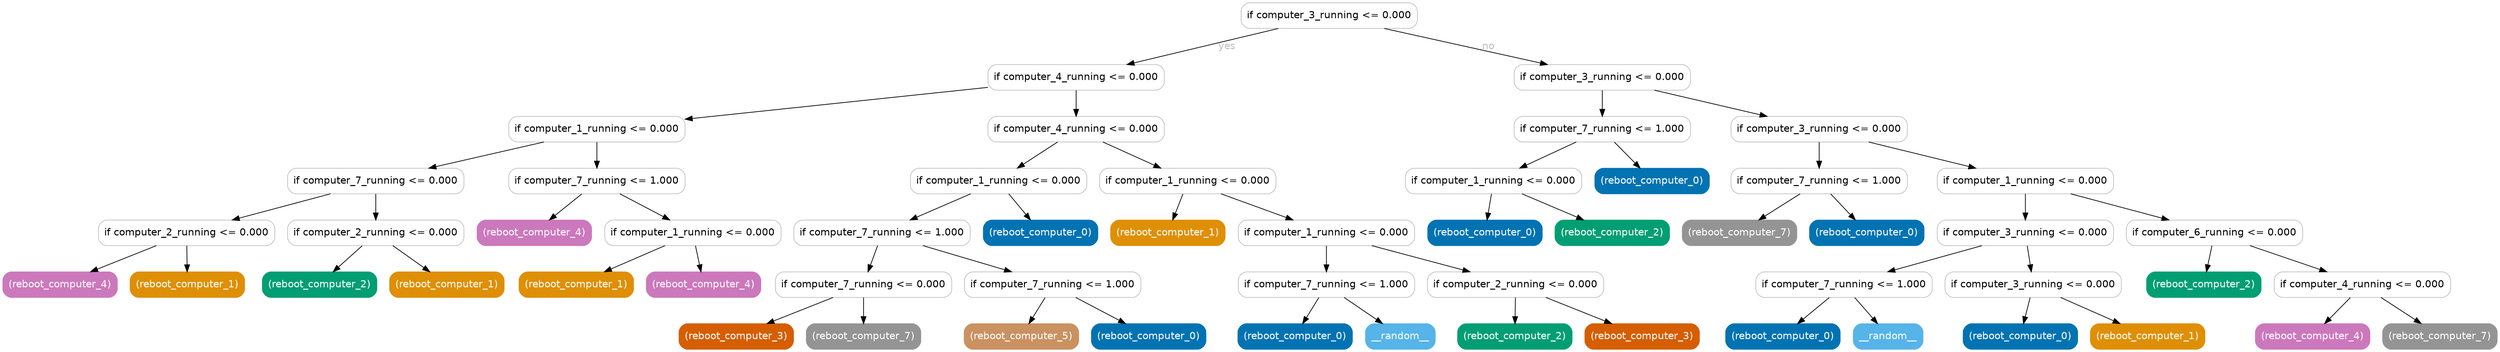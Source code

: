 digraph Tree {
	graph [bb="0,0,3508,488"];
	node [color=gray,
		fillcolor=white,
		fontname=helvetica,
		label="\N",
		shape=box,
		style="filled, rounded"
	];
	edge [fontname=helvetica];
	0	[height=0.5,
		label="if computer_3_running <= 0.000",
		pos="1865.5,470",
		width=3.4444];
	1	[height=0.5,
		label="if computer_4_running <= 0.000",
		pos="1509.5,383",
		width=3.4444];
	0 -> 1	[fontcolor=gray,
		label=yes,
		lp="1722,426.5",
		pos="e,1581,401.07 1793.9,451.9 1735.2,437.89 1652.2,418.07 1591,403.46"];
	34	[height=0.5,
		label="if computer_3_running <= 0.000",
		pos="2249.5,383",
		width=3.4444];
	0 -> 34	[fontcolor=gray,
		label=no,
		lp="2089.5,426.5",
		pos="e,2172.4,401.07 1942.7,451.9 2006.3,437.84 2096.3,417.91 2162.4,403.28"];
	2	[height=0.5,
		label="if computer_1_running <= 0.000",
		pos="835.5,310",
		width=3.4444];
	1 -> 2	[fontcolor=gray,
		pos="e,959.61,324.07 1385.5,368.94 1267.6,356.52 1090.8,337.9 969.7,325.14"];
	15	[height=0.5,
		label="if computer_4_running <= 0.000",
		pos="1509.5,310",
		width=3.4444];
	1 -> 15	[fontcolor=gray,
		pos="e,1509.5,328.03 1509.5,364.81 1509.5,356.79 1509.5,347.05 1509.5,338.07"];
	3	[height=0.5,
		label="if computer_7_running <= 0.000",
		pos="524.5,237",
		width=3.4444];
	2 -> 3	[fontcolor=gray,
		pos="e,599.19,255.05 761.01,291.99 715.29,281.56 656.61,268.16 609.14,257.32"];
	10	[height=0.5,
		label="if computer_7_running <= 1.000",
		pos="835.5,237",
		width=3.4444];
	2 -> 10	[fontcolor=gray,
		pos="e,835.5,255.03 835.5,291.81 835.5,283.79 835.5,274.05 835.5,265.07"];
	4	[height=0.5,
		label="if computer_2_running <= 0.000",
		pos="258.5,164",
		width=3.4444];
	3 -> 4	[fontcolor=gray,
		pos="e,322.62,182.11 460.79,218.99 422.16,208.68 372.73,195.49 332.4,184.72"];
	7	[height=0.5,
		label="if computer_2_running <= 0.000",
		pos="524.5,164",
		width=3.4444];
	3 -> 7	[fontcolor=gray,
		pos="e,524.5,182.03 524.5,218.81 524.5,210.79 524.5,201.05 524.5,192.07"];
	5	[color="#cc78bc",
		fillcolor="#cc78bc",
		fontcolor=white,
		height=0.5,
		label="(reboot_computer_4)",
		pos="80.5,91",
		width=2.2361];
	4 -> 5	[fontcolor=gray,
		pos="e,123.4,109.11 215.86,145.99 190.95,136.06 159.31,123.43 132.88,112.89"];
	6	[color="#de8f05",
		fillcolor="#de8f05",
		fontcolor=white,
		height=0.5,
		label="(reboot_computer_1)",
		pos="259.5,91",
		width=2.2361];
	4 -> 6	[fontcolor=gray,
		pos="e,259.26,109.03 258.74,145.81 258.86,137.79 258.99,128.05 259.12,119.07"];
	8	[color="#029e73",
		fillcolor="#029e73",
		fontcolor=white,
		height=0.5,
		label="(reboot_computer_2)",
		pos="445.5,91",
		width=2.2361];
	7 -> 8	[fontcolor=gray,
		pos="e,464.45,109.03 505.38,145.81 495.38,136.83 482.99,125.69 472.08,115.89"];
	9	[color="#de8f05",
		fillcolor="#de8f05",
		fontcolor=white,
		height=0.5,
		label="(reboot_computer_1)",
		pos="624.5,91",
		width=2.2361];
	7 -> 9	[fontcolor=gray,
		pos="e,600.4,109.11 548.45,145.99 561.47,136.75 577.75,125.19 591.91,115.14"];
	11	[color="#cc78bc",
		fillcolor="#cc78bc",
		fontcolor=white,
		height=0.5,
		label="(reboot_computer_4)",
		pos="747.5,164",
		width=2.2361];
	10 -> 11	[fontcolor=gray,
		pos="e,768.61,182.03 814.2,218.81 802.85,209.66 788.72,198.26 776.4,188.32"];
	12	[height=0.5,
		label="if computer_1_running <= 0.000",
		pos="970.5,164",
		width=3.4444];
	10 -> 12	[fontcolor=gray,
		pos="e,937.96,182.11 867.84,218.99 886.15,209.36 909.26,197.21 928.92,186.87"];
	13	[color="#de8f05",
		fillcolor="#de8f05",
		fontcolor=white,
		height=0.5,
		label="(reboot_computer_1)",
		pos="806.5,91",
		width=2.2361];
	12 -> 13	[fontcolor=gray,
		pos="e,846.03,109.11 931.22,145.99 908.46,136.14 879.62,123.66 855.4,113.17"];
	14	[color="#cc78bc",
		fillcolor="#cc78bc",
		fontcolor=white,
		height=0.5,
		label="(reboot_computer_4)",
		pos="985.5,91",
		width=2.2361];
	12 -> 14	[fontcolor=gray,
		pos="e,981.9,109.03 974.13,145.81 975.83,137.79 977.88,128.05 979.78,119.07"];
	16	[height=0.5,
		label="if computer_1_running <= 0.000",
		pos="1400.5,237",
		width=3.4444];
	15 -> 16	[fontcolor=gray,
		pos="e,1426.8,255.11 1483.4,291.99 1468.9,282.58 1450.8,270.76 1435.2,260.57"];
	25	[height=0.5,
		label="if computer_1_running <= 0.000",
		pos="1666.5,237",
		width=3.4444];
	15 -> 25	[fontcolor=gray,
		pos="e,1628.7,255.11 1547.1,291.99 1568.8,282.19 1596.3,269.77 1619.4,259.31"];
	17	[height=0.5,
		label="if computer_7_running <= 1.000",
		pos="1236.5,164",
		width=3.4444];
	16 -> 17	[fontcolor=gray,
		pos="e,1276,182.11 1361.2,218.99 1338.5,209.14 1309.6,196.66 1285.4,186.17"];
	24	[color="#0173b2",
		fillcolor="#0173b2",
		fontcolor=white,
		height=0.5,
		label="(reboot_computer_0)",
		pos="1459.5,164",
		width=2.2361];
	16 -> 24	[fontcolor=gray,
		pos="e,1445.3,182.03 1414.8,218.81 1422,210.09 1431,199.34 1438.9,189.75"];
	18	[height=0.5,
		label="if computer_7_running <= 0.000",
		pos="1210.5,91",
		width=3.4444];
	17 -> 18	[fontcolor=gray,
		pos="e,1216.7,109.03 1230.2,145.81 1227.2,137.62 1223.5,127.62 1220.2,118.48"];
	21	[height=0.5,
		label="if computer_7_running <= 1.000",
		pos="1476.5,91",
		width=3.4444];
	17 -> 21	[fontcolor=gray,
		pos="e,1418.7,109.11 1294,145.99 1328.5,135.79 1372.5,122.77 1408.7,112.07"];
	19	[color="#d55e00",
		fillcolor="#d55e00",
		fontcolor=white,
		height=0.5,
		label="(reboot_computer_3)",
		pos="1031.5,18",
		width=2.2361];
	18 -> 19	[fontcolor=gray,
		pos="e,1074.6,36.114 1167.6,72.994 1142.6,63.055 1110.7,50.434 1084.2,39.894"];
	20	[color="#949494",
		fillcolor="#949494",
		fontcolor=white,
		height=0.5,
		label="(reboot_computer_7)",
		pos="1210.5,18",
		width=2.2361];
	18 -> 20	[fontcolor=gray,
		pos="e,1210.5,36.029 1210.5,72.813 1210.5,64.789 1210.5,55.047 1210.5,46.069"];
	22	[color="#ca9161",
		fillcolor="#ca9161",
		fontcolor=white,
		height=0.5,
		label="(reboot_computer_5)",
		pos="1432.5,18",
		width=2.2361];
	21 -> 22	[fontcolor=gray,
		pos="e,1443.1,36.029 1465.8,72.813 1460.6,64.353 1454.2,53.984 1448.4,44.612"];
	23	[color="#0173b2",
		fillcolor="#0173b2",
		fontcolor=white,
		height=0.5,
		label="(reboot_computer_0)",
		pos="1611.5,18",
		width=2.2361];
	21 -> 23	[fontcolor=gray,
		pos="e,1579,36.114 1508.8,72.994 1527.2,63.361 1550.3,51.207 1569.9,40.87"];
	26	[color="#de8f05",
		fillcolor="#de8f05",
		fontcolor=white,
		height=0.5,
		label="(reboot_computer_1)",
		pos="1638.5,164",
		width=2.2361];
	25 -> 26	[fontcolor=gray,
		pos="e,1645.2,182.03 1659.7,218.81 1656.5,210.62 1652.5,200.62 1648.9,191.48"];
	27	[height=0.5,
		label="if computer_1_running <= 0.000",
		pos="1861.5,164",
		width=3.4444];
	25 -> 27	[fontcolor=gray,
		pos="e,1814.5,182.11 1713.2,218.99 1740.7,208.97 1775.8,196.21 1804.9,185.62"];
	28	[height=0.5,
		label="if computer_7_running <= 1.000",
		pos="1861.5,91",
		width=3.4444];
	27 -> 28	[fontcolor=gray,
		pos="e,1861.5,109.03 1861.5,145.81 1861.5,137.79 1861.5,128.05 1861.5,119.07"];
	31	[height=0.5,
		label="if computer_2_running <= 0.000",
		pos="2127.5,91",
		width=3.4444];
	27 -> 31	[fontcolor=gray,
		pos="e,2063.4,109.11 1925.2,145.99 1963.8,135.68 2013.3,122.49 2053.6,111.72"];
	29	[color="#0173b2",
		fillcolor="#0173b2",
		fontcolor=white,
		height=0.5,
		label="(reboot_computer_0)",
		pos="1817.5,18",
		width=2.2361];
	28 -> 29	[fontcolor=gray,
		pos="e,1828.1,36.029 1850.8,72.813 1845.6,64.353 1839.2,53.984 1833.4,44.612"];
	30	[color="#56b4e9",
		fillcolor="#56b4e9",
		fontcolor=white,
		height=0.5,
		label=__random__,
		pos="1965.5,18",
		width=1.3611];
	28 -> 30	[fontcolor=gray,
		pos="e,1940.4,36.114 1886.4,72.994 1900.1,63.666 1917.2,51.974 1932,41.858"];
	32	[color="#029e73",
		fillcolor="#029e73",
		fontcolor=white,
		height=0.5,
		label="(reboot_computer_2)",
		pos="2126.5,18",
		width=2.2361];
	31 -> 32	[fontcolor=gray,
		pos="e,2126.7,36.029 2127.3,72.813 2127.1,64.789 2127,55.047 2126.9,46.069"];
	33	[color="#d55e00",
		fillcolor="#d55e00",
		fontcolor=white,
		height=0.5,
		label="(reboot_computer_3)",
		pos="2305.5,18",
		width=2.2361];
	31 -> 33	[fontcolor=gray,
		pos="e,2262.6,36.114 2170.1,72.994 2195.1,63.055 2226.7,50.434 2253.1,39.894"];
	35	[height=0.5,
		label="if computer_7_running <= 1.000",
		pos="2249.5,310",
		width=3.4444];
	34 -> 35	[fontcolor=gray,
		pos="e,2249.5,328.03 2249.5,364.81 2249.5,356.79 2249.5,347.05 2249.5,338.07"];
	40	[height=0.5,
		label="if computer_3_running <= 0.000",
		pos="2554.5,310",
		width=3.4444];
	34 -> 40	[fontcolor=gray,
		pos="e,2481.2,328.05 2322.6,364.99 2367.4,354.56 2424.9,341.16 2471.5,330.32"];
	36	[height=0.5,
		label="if computer_1_running <= 0.000",
		pos="2096.5,237",
		width=3.4444];
	35 -> 36	[fontcolor=gray,
		pos="e,2133.4,255.11 2212.9,291.99 2191.8,282.23 2165.2,269.88 2142.7,259.45"];
	39	[color="#0173b2",
		fillcolor="#0173b2",
		fontcolor=white,
		height=0.5,
		label="(reboot_computer_0)",
		pos="2319.5,237",
		width=2.2361];
	35 -> 39	[fontcolor=gray,
		pos="e,2302.7,255.03 2266.4,291.81 2275.2,282.92 2286.1,271.91 2295.7,262.17"];
	37	[color="#0173b2",
		fillcolor="#0173b2",
		fontcolor=white,
		height=0.5,
		label="(reboot_computer_0)",
		pos="2084.5,164",
		width=2.2361];
	36 -> 37	[fontcolor=gray,
		pos="e,2087.4,182.03 2093.6,218.81 2092.2,210.79 2090.6,201.05 2089.1,192.07"];
	38	[color="#029e73",
		fillcolor="#029e73",
		fontcolor=white,
		height=0.5,
		label="(reboot_computer_2)",
		pos="2263.5,164",
		width=2.2361];
	36 -> 38	[fontcolor=gray,
		pos="e,2223.2,182.11 2136.5,218.99 2159.8,209.1 2189.3,196.54 2214,186.03"];
	41	[height=0.5,
		label="if computer_7_running <= 1.000",
		pos="2554.5,237",
		width=3.4444];
	40 -> 41	[fontcolor=gray,
		pos="e,2554.5,255.03 2554.5,291.81 2554.5,283.79 2554.5,274.05 2554.5,265.07"];
	44	[height=0.5,
		label="if computer_1_running <= 0.000",
		pos="2844.5,237",
		width=3.4444];
	40 -> 44	[fontcolor=gray,
		pos="e,2774.9,255.05 2624,291.99 2666.4,281.6 2720.8,268.27 2765,257.46"];
	42	[color="#949494",
		fillcolor="#949494",
		fontcolor=white,
		height=0.5,
		label="(reboot_computer_7)",
		pos="2442.5,164",
		width=2.2361];
	41 -> 42	[fontcolor=gray,
		pos="e,2469.5,182.11 2527.7,218.99 2512.8,209.58 2494.2,197.76 2478.1,187.57"];
	43	[color="#0173b2",
		fillcolor="#0173b2",
		fontcolor=white,
		height=0.5,
		label="(reboot_computer_0)",
		pos="2621.5,164",
		width=2.2361];
	41 -> 43	[fontcolor=gray,
		pos="e,2605.4,182.03 2570.7,218.81 2579,210 2589.3,199.13 2598.4,189.46"];
	45	[height=0.5,
		label="if computer_3_running <= 0.000",
		pos="2844.5,164",
		width=3.4444];
	44 -> 45	[fontcolor=gray,
		pos="e,2844.5,182.03 2844.5,218.81 2844.5,210.79 2844.5,201.05 2844.5,192.07"];
	52	[height=0.5,
		label="if computer_6_running <= 0.000",
		pos="3110.5,164",
		width=3.4444];
	44 -> 52	[fontcolor=gray,
		pos="e,3046.4,182.11 2908.2,218.99 2946.8,208.68 2996.3,195.49 3036.6,184.72"];
	46	[height=0.5,
		label="if computer_7_running <= 1.000",
		pos="2589.5,91",
		width=3.4444];
	45 -> 46	[fontcolor=gray,
		pos="e,2651,109.11 2783.4,145.99 2746.6,135.75 2699.6,122.66 2661.1,111.93"];
	49	[height=0.5,
		label="if computer_3_running <= 0.000",
		pos="2855.5,91",
		width=3.4444];
	45 -> 49	[fontcolor=gray,
		pos="e,2852.9,109.03 2847.2,145.81 2848.4,137.79 2849.9,128.05 2851.3,119.07"];
	47	[color="#0173b2",
		fillcolor="#0173b2",
		fontcolor=white,
		height=0.5,
		label="(reboot_computer_0)",
		pos="2503.5,18",
		width=2.2361];
	46 -> 47	[fontcolor=gray,
		pos="e,2524.1,36.029 2568.7,72.813 2557.7,63.743 2544,52.477 2532.1,42.6"];
	48	[color="#56b4e9",
		fillcolor="#56b4e9",
		fontcolor=white,
		height=0.5,
		label=__random__,
		pos="2651.5,18",
		width=1.3611];
	46 -> 48	[fontcolor=gray,
		pos="e,2636.6,36.029 2604.5,72.813 2612.1,64.092 2621.5,53.34 2629.9,43.746"];
	50	[color="#0173b2",
		fillcolor="#0173b2",
		fontcolor=white,
		height=0.5,
		label="(reboot_computer_0)",
		pos="2837.5,18",
		width=2.2361];
	49 -> 50	[fontcolor=gray,
		pos="e,2841.8,36.029 2851.1,72.813 2849.1,64.702 2846.6,54.836 2844.3,45.777"];
	51	[color="#de8f05",
		fillcolor="#de8f05",
		fontcolor=white,
		height=0.5,
		label="(reboot_computer_1)",
		pos="3016.5,18",
		width=2.2361];
	49 -> 51	[fontcolor=gray,
		pos="e,2977.7,36.114 2894.1,72.994 2916.4,63.143 2944.7,50.656 2968.5,40.172"];
	53	[color="#029e73",
		fillcolor="#029e73",
		fontcolor=white,
		height=0.5,
		label="(reboot_computer_2)",
		pos="3095.5,91",
		width=2.2361];
	52 -> 53	[fontcolor=gray,
		pos="e,3099.1,109.03 3106.9,145.81 3105.2,137.79 3103.1,128.05 3101.2,119.07"];
	54	[height=0.5,
		label="if computer_4_running <= 0.000",
		pos="3318.5,91",
		width=3.4444];
	52 -> 54	[fontcolor=gray,
		pos="e,3268.4,109.11 3160.3,145.99 3189.8,135.92 3227.4,123.1 3258.5,112.48"];
	55	[color="#cc78bc",
		fillcolor="#cc78bc",
		fontcolor=white,
		height=0.5,
		label="(reboot_computer_4)",
		pos="3248.5,18",
		width=2.2361];
	54 -> 55	[fontcolor=gray,
		pos="e,3265.3,36.029 3301.6,72.813 3292.8,63.917 3281.9,52.909 3272.3,43.172"];
	56	[color="#949494",
		fillcolor="#949494",
		fontcolor=white,
		height=0.5,
		label="(reboot_computer_7)",
		pos="3427.5,18",
		width=2.2361];
	54 -> 56	[fontcolor=gray,
		pos="e,3401.2,36.114 3344.6,72.994 3359.1,63.579 3377.2,51.755 3392.8,41.575"];
}
